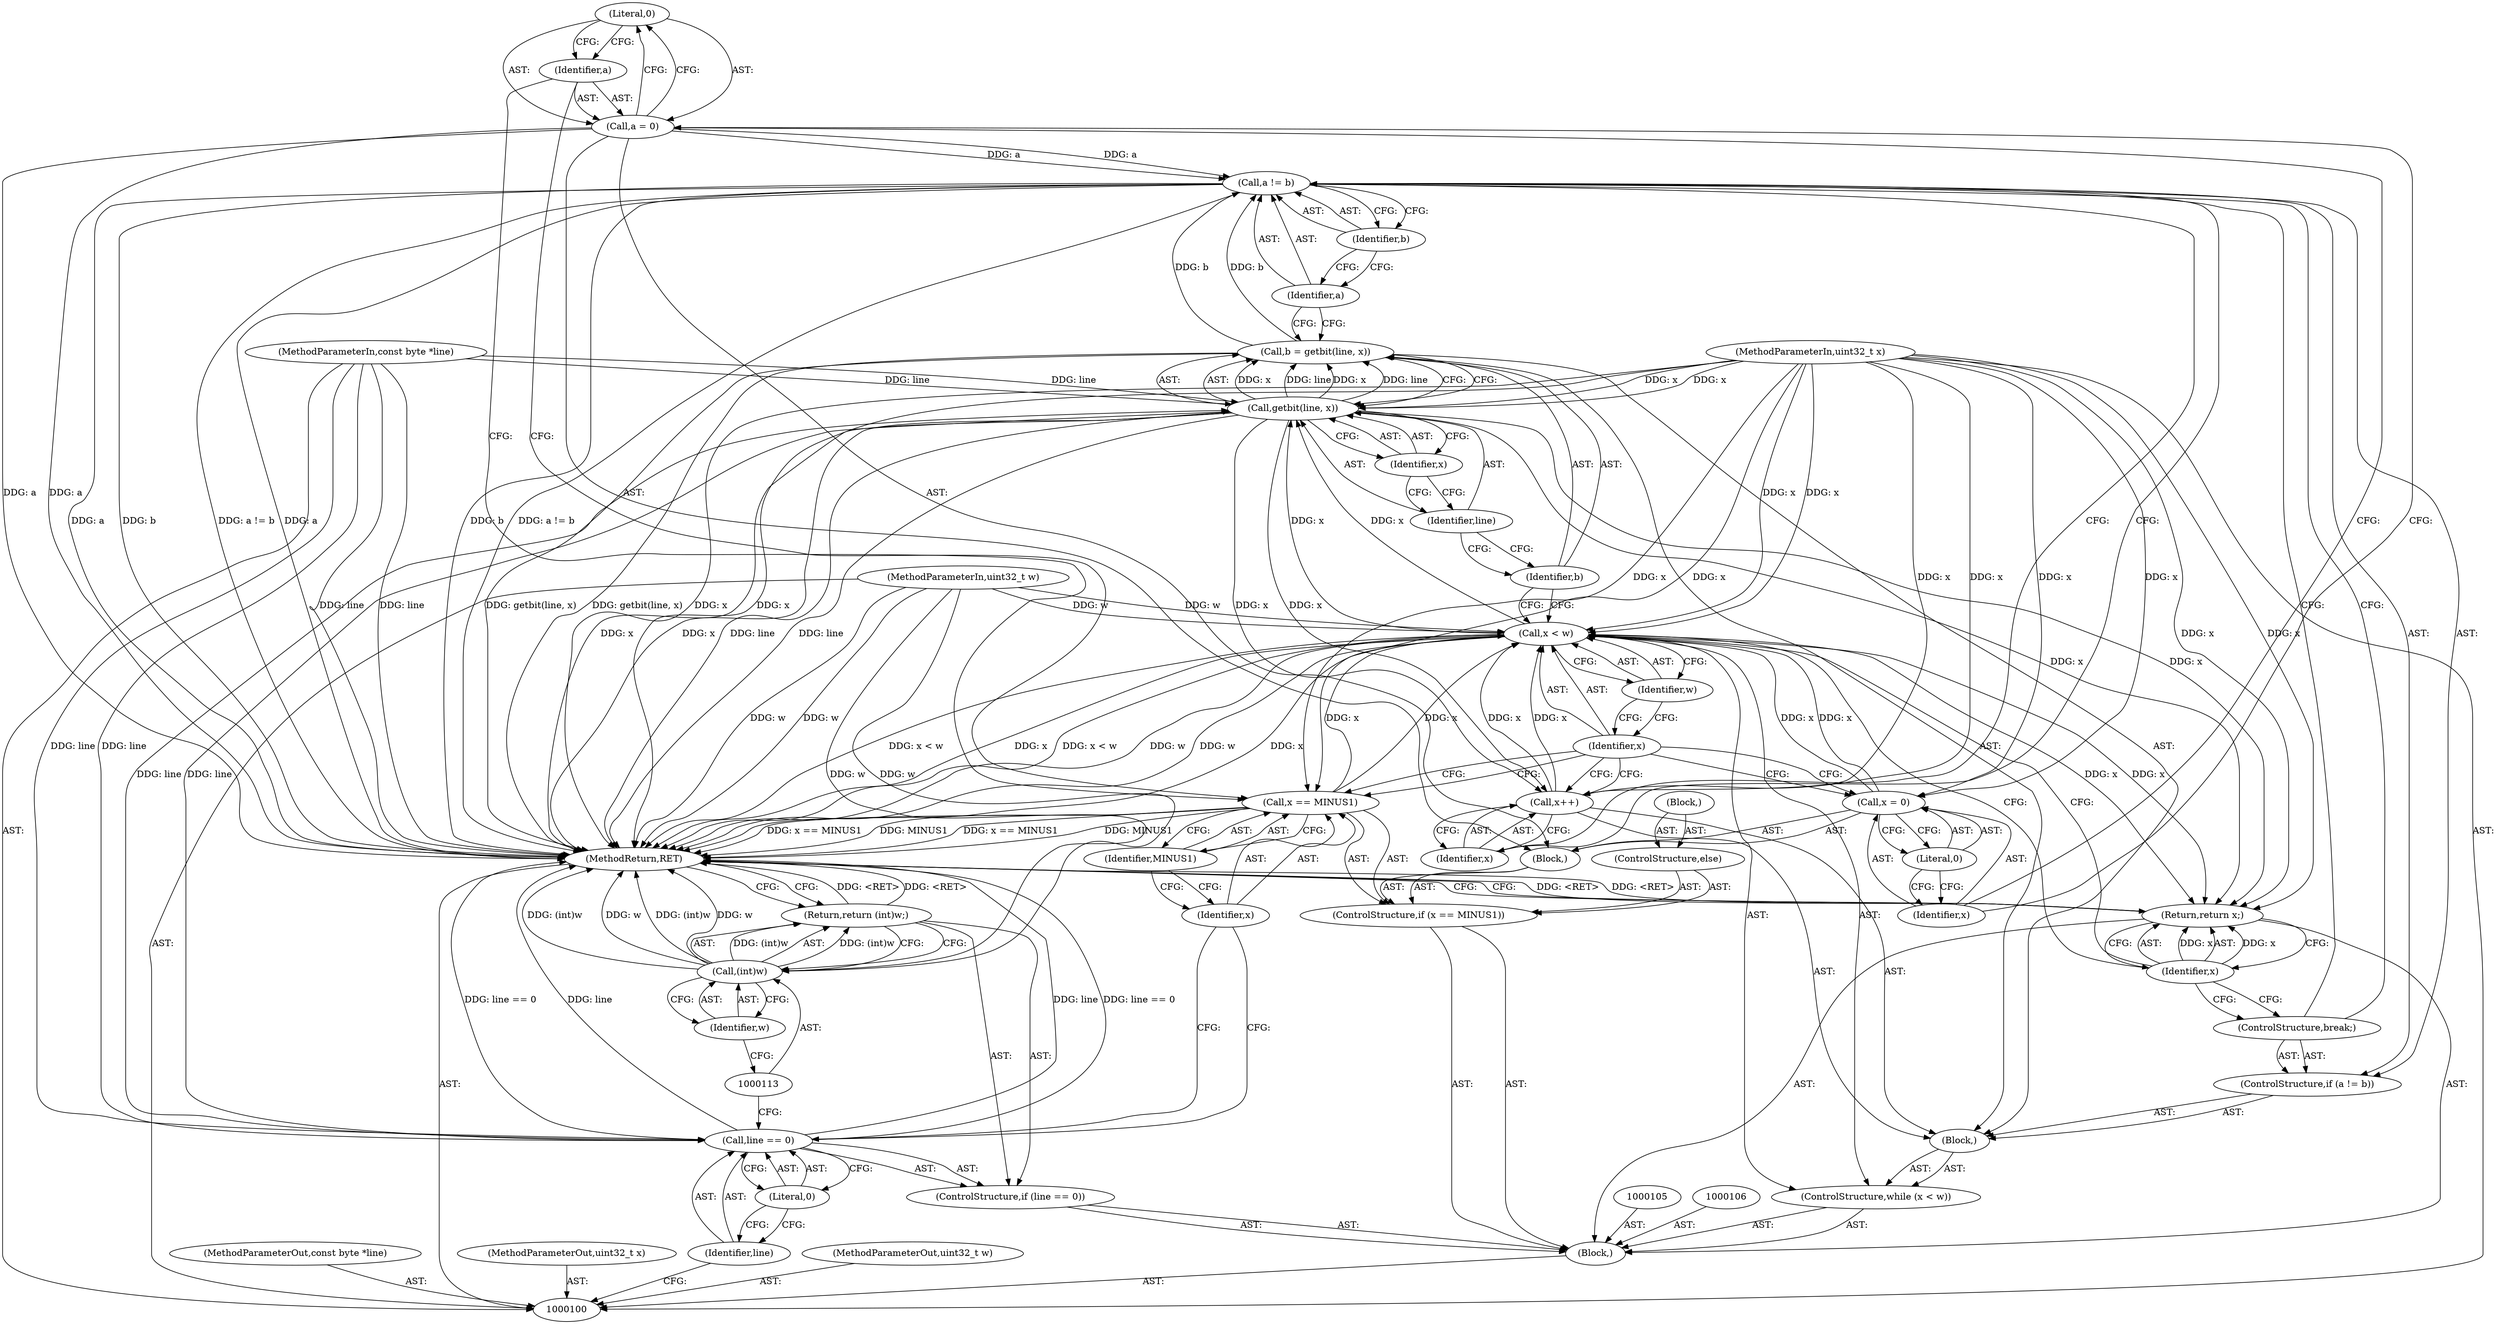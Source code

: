 digraph "0_ghostscript_e698d5c11d27212aa1098bc5b1673a3378563092_8" {
"1000122" [label="(Literal,0)"];
"1000120" [label="(Call,a = 0)"];
"1000121" [label="(Identifier,a)"];
"1000125" [label="(Literal,0)"];
"1000123" [label="(Call,x = 0)"];
"1000124" [label="(Identifier,x)"];
"1000127" [label="(Block,)"];
"1000126" [label="(ControlStructure,else)"];
"1000129" [label="(Call,x < w)"];
"1000130" [label="(Identifier,x)"];
"1000131" [label="(Identifier,w)"];
"1000132" [label="(Block,)"];
"1000128" [label="(ControlStructure,while (x < w))"];
"1000135" [label="(Call,getbit(line, x))"];
"1000136" [label="(Identifier,line)"];
"1000137" [label="(Identifier,x)"];
"1000133" [label="(Call,b = getbit(line, x))"];
"1000134" [label="(Identifier,b)"];
"1000139" [label="(Call,a != b)"];
"1000140" [label="(Identifier,a)"];
"1000141" [label="(Identifier,b)"];
"1000138" [label="(ControlStructure,if (a != b))"];
"1000142" [label="(ControlStructure,break;)"];
"1000143" [label="(Call,x++)"];
"1000144" [label="(Identifier,x)"];
"1000147" [label="(MethodReturn,RET)"];
"1000101" [label="(MethodParameterIn,const byte *line)"];
"1000188" [label="(MethodParameterOut,const byte *line)"];
"1000102" [label="(MethodParameterIn,uint32_t x)"];
"1000189" [label="(MethodParameterOut,uint32_t x)"];
"1000103" [label="(MethodParameterIn,uint32_t w)"];
"1000190" [label="(MethodParameterOut,uint32_t w)"];
"1000146" [label="(Identifier,x)"];
"1000145" [label="(Return,return x;)"];
"1000104" [label="(Block,)"];
"1000110" [label="(Literal,0)"];
"1000107" [label="(ControlStructure,if (line == 0))"];
"1000108" [label="(Call,line == 0)"];
"1000109" [label="(Identifier,line)"];
"1000112" [label="(Call,(int)w)"];
"1000114" [label="(Identifier,w)"];
"1000111" [label="(Return,return (int)w;)"];
"1000118" [label="(Identifier,MINUS1)"];
"1000119" [label="(Block,)"];
"1000115" [label="(ControlStructure,if (x == MINUS1))"];
"1000116" [label="(Call,x == MINUS1)"];
"1000117" [label="(Identifier,x)"];
"1000122" -> "1000120"  [label="AST: "];
"1000122" -> "1000121"  [label="CFG: "];
"1000120" -> "1000122"  [label="CFG: "];
"1000120" -> "1000119"  [label="AST: "];
"1000120" -> "1000122"  [label="CFG: "];
"1000121" -> "1000120"  [label="AST: "];
"1000122" -> "1000120"  [label="AST: "];
"1000124" -> "1000120"  [label="CFG: "];
"1000120" -> "1000147"  [label="DDG: a"];
"1000120" -> "1000139"  [label="DDG: a"];
"1000121" -> "1000120"  [label="AST: "];
"1000121" -> "1000116"  [label="CFG: "];
"1000122" -> "1000121"  [label="CFG: "];
"1000125" -> "1000123"  [label="AST: "];
"1000125" -> "1000124"  [label="CFG: "];
"1000123" -> "1000125"  [label="CFG: "];
"1000123" -> "1000119"  [label="AST: "];
"1000123" -> "1000125"  [label="CFG: "];
"1000124" -> "1000123"  [label="AST: "];
"1000125" -> "1000123"  [label="AST: "];
"1000130" -> "1000123"  [label="CFG: "];
"1000102" -> "1000123"  [label="DDG: x"];
"1000123" -> "1000129"  [label="DDG: x"];
"1000124" -> "1000123"  [label="AST: "];
"1000124" -> "1000120"  [label="CFG: "];
"1000125" -> "1000124"  [label="CFG: "];
"1000127" -> "1000126"  [label="AST: "];
"1000126" -> "1000115"  [label="AST: "];
"1000127" -> "1000126"  [label="AST: "];
"1000129" -> "1000128"  [label="AST: "];
"1000129" -> "1000131"  [label="CFG: "];
"1000130" -> "1000129"  [label="AST: "];
"1000131" -> "1000129"  [label="AST: "];
"1000134" -> "1000129"  [label="CFG: "];
"1000146" -> "1000129"  [label="CFG: "];
"1000129" -> "1000147"  [label="DDG: x"];
"1000129" -> "1000147"  [label="DDG: w"];
"1000129" -> "1000147"  [label="DDG: x < w"];
"1000116" -> "1000129"  [label="DDG: x"];
"1000143" -> "1000129"  [label="DDG: x"];
"1000123" -> "1000129"  [label="DDG: x"];
"1000102" -> "1000129"  [label="DDG: x"];
"1000103" -> "1000129"  [label="DDG: w"];
"1000129" -> "1000135"  [label="DDG: x"];
"1000129" -> "1000145"  [label="DDG: x"];
"1000130" -> "1000129"  [label="AST: "];
"1000130" -> "1000143"  [label="CFG: "];
"1000130" -> "1000123"  [label="CFG: "];
"1000130" -> "1000116"  [label="CFG: "];
"1000131" -> "1000130"  [label="CFG: "];
"1000131" -> "1000129"  [label="AST: "];
"1000131" -> "1000130"  [label="CFG: "];
"1000129" -> "1000131"  [label="CFG: "];
"1000132" -> "1000128"  [label="AST: "];
"1000133" -> "1000132"  [label="AST: "];
"1000138" -> "1000132"  [label="AST: "];
"1000143" -> "1000132"  [label="AST: "];
"1000128" -> "1000104"  [label="AST: "];
"1000129" -> "1000128"  [label="AST: "];
"1000132" -> "1000128"  [label="AST: "];
"1000135" -> "1000133"  [label="AST: "];
"1000135" -> "1000137"  [label="CFG: "];
"1000136" -> "1000135"  [label="AST: "];
"1000137" -> "1000135"  [label="AST: "];
"1000133" -> "1000135"  [label="CFG: "];
"1000135" -> "1000147"  [label="DDG: line"];
"1000135" -> "1000147"  [label="DDG: x"];
"1000135" -> "1000133"  [label="DDG: line"];
"1000135" -> "1000133"  [label="DDG: x"];
"1000108" -> "1000135"  [label="DDG: line"];
"1000101" -> "1000135"  [label="DDG: line"];
"1000129" -> "1000135"  [label="DDG: x"];
"1000102" -> "1000135"  [label="DDG: x"];
"1000135" -> "1000143"  [label="DDG: x"];
"1000135" -> "1000145"  [label="DDG: x"];
"1000136" -> "1000135"  [label="AST: "];
"1000136" -> "1000134"  [label="CFG: "];
"1000137" -> "1000136"  [label="CFG: "];
"1000137" -> "1000135"  [label="AST: "];
"1000137" -> "1000136"  [label="CFG: "];
"1000135" -> "1000137"  [label="CFG: "];
"1000133" -> "1000132"  [label="AST: "];
"1000133" -> "1000135"  [label="CFG: "];
"1000134" -> "1000133"  [label="AST: "];
"1000135" -> "1000133"  [label="AST: "];
"1000140" -> "1000133"  [label="CFG: "];
"1000133" -> "1000147"  [label="DDG: getbit(line, x)"];
"1000135" -> "1000133"  [label="DDG: line"];
"1000135" -> "1000133"  [label="DDG: x"];
"1000133" -> "1000139"  [label="DDG: b"];
"1000134" -> "1000133"  [label="AST: "];
"1000134" -> "1000129"  [label="CFG: "];
"1000136" -> "1000134"  [label="CFG: "];
"1000139" -> "1000138"  [label="AST: "];
"1000139" -> "1000141"  [label="CFG: "];
"1000140" -> "1000139"  [label="AST: "];
"1000141" -> "1000139"  [label="AST: "];
"1000142" -> "1000139"  [label="CFG: "];
"1000144" -> "1000139"  [label="CFG: "];
"1000139" -> "1000147"  [label="DDG: a"];
"1000139" -> "1000147"  [label="DDG: b"];
"1000139" -> "1000147"  [label="DDG: a != b"];
"1000120" -> "1000139"  [label="DDG: a"];
"1000133" -> "1000139"  [label="DDG: b"];
"1000140" -> "1000139"  [label="AST: "];
"1000140" -> "1000133"  [label="CFG: "];
"1000141" -> "1000140"  [label="CFG: "];
"1000141" -> "1000139"  [label="AST: "];
"1000141" -> "1000140"  [label="CFG: "];
"1000139" -> "1000141"  [label="CFG: "];
"1000138" -> "1000132"  [label="AST: "];
"1000139" -> "1000138"  [label="AST: "];
"1000142" -> "1000138"  [label="AST: "];
"1000142" -> "1000138"  [label="AST: "];
"1000142" -> "1000139"  [label="CFG: "];
"1000146" -> "1000142"  [label="CFG: "];
"1000143" -> "1000132"  [label="AST: "];
"1000143" -> "1000144"  [label="CFG: "];
"1000144" -> "1000143"  [label="AST: "];
"1000130" -> "1000143"  [label="CFG: "];
"1000143" -> "1000129"  [label="DDG: x"];
"1000135" -> "1000143"  [label="DDG: x"];
"1000102" -> "1000143"  [label="DDG: x"];
"1000144" -> "1000143"  [label="AST: "];
"1000144" -> "1000139"  [label="CFG: "];
"1000143" -> "1000144"  [label="CFG: "];
"1000147" -> "1000100"  [label="AST: "];
"1000147" -> "1000111"  [label="CFG: "];
"1000147" -> "1000145"  [label="CFG: "];
"1000145" -> "1000147"  [label="DDG: <RET>"];
"1000111" -> "1000147"  [label="DDG: <RET>"];
"1000129" -> "1000147"  [label="DDG: x"];
"1000129" -> "1000147"  [label="DDG: w"];
"1000129" -> "1000147"  [label="DDG: x < w"];
"1000108" -> "1000147"  [label="DDG: line == 0"];
"1000108" -> "1000147"  [label="DDG: line"];
"1000112" -> "1000147"  [label="DDG: w"];
"1000112" -> "1000147"  [label="DDG: (int)w"];
"1000139" -> "1000147"  [label="DDG: a"];
"1000139" -> "1000147"  [label="DDG: b"];
"1000139" -> "1000147"  [label="DDG: a != b"];
"1000120" -> "1000147"  [label="DDG: a"];
"1000116" -> "1000147"  [label="DDG: MINUS1"];
"1000116" -> "1000147"  [label="DDG: x == MINUS1"];
"1000103" -> "1000147"  [label="DDG: w"];
"1000102" -> "1000147"  [label="DDG: x"];
"1000133" -> "1000147"  [label="DDG: getbit(line, x)"];
"1000101" -> "1000147"  [label="DDG: line"];
"1000135" -> "1000147"  [label="DDG: line"];
"1000135" -> "1000147"  [label="DDG: x"];
"1000101" -> "1000100"  [label="AST: "];
"1000101" -> "1000147"  [label="DDG: line"];
"1000101" -> "1000108"  [label="DDG: line"];
"1000101" -> "1000135"  [label="DDG: line"];
"1000188" -> "1000100"  [label="AST: "];
"1000102" -> "1000100"  [label="AST: "];
"1000102" -> "1000147"  [label="DDG: x"];
"1000102" -> "1000116"  [label="DDG: x"];
"1000102" -> "1000123"  [label="DDG: x"];
"1000102" -> "1000129"  [label="DDG: x"];
"1000102" -> "1000135"  [label="DDG: x"];
"1000102" -> "1000143"  [label="DDG: x"];
"1000102" -> "1000145"  [label="DDG: x"];
"1000189" -> "1000100"  [label="AST: "];
"1000103" -> "1000100"  [label="AST: "];
"1000103" -> "1000147"  [label="DDG: w"];
"1000103" -> "1000112"  [label="DDG: w"];
"1000103" -> "1000129"  [label="DDG: w"];
"1000190" -> "1000100"  [label="AST: "];
"1000146" -> "1000145"  [label="AST: "];
"1000146" -> "1000129"  [label="CFG: "];
"1000146" -> "1000142"  [label="CFG: "];
"1000145" -> "1000146"  [label="CFG: "];
"1000146" -> "1000145"  [label="DDG: x"];
"1000145" -> "1000104"  [label="AST: "];
"1000145" -> "1000146"  [label="CFG: "];
"1000146" -> "1000145"  [label="AST: "];
"1000147" -> "1000145"  [label="CFG: "];
"1000145" -> "1000147"  [label="DDG: <RET>"];
"1000146" -> "1000145"  [label="DDG: x"];
"1000129" -> "1000145"  [label="DDG: x"];
"1000135" -> "1000145"  [label="DDG: x"];
"1000102" -> "1000145"  [label="DDG: x"];
"1000104" -> "1000100"  [label="AST: "];
"1000105" -> "1000104"  [label="AST: "];
"1000106" -> "1000104"  [label="AST: "];
"1000107" -> "1000104"  [label="AST: "];
"1000115" -> "1000104"  [label="AST: "];
"1000128" -> "1000104"  [label="AST: "];
"1000145" -> "1000104"  [label="AST: "];
"1000110" -> "1000108"  [label="AST: "];
"1000110" -> "1000109"  [label="CFG: "];
"1000108" -> "1000110"  [label="CFG: "];
"1000107" -> "1000104"  [label="AST: "];
"1000108" -> "1000107"  [label="AST: "];
"1000111" -> "1000107"  [label="AST: "];
"1000108" -> "1000107"  [label="AST: "];
"1000108" -> "1000110"  [label="CFG: "];
"1000109" -> "1000108"  [label="AST: "];
"1000110" -> "1000108"  [label="AST: "];
"1000113" -> "1000108"  [label="CFG: "];
"1000117" -> "1000108"  [label="CFG: "];
"1000108" -> "1000147"  [label="DDG: line == 0"];
"1000108" -> "1000147"  [label="DDG: line"];
"1000101" -> "1000108"  [label="DDG: line"];
"1000108" -> "1000135"  [label="DDG: line"];
"1000109" -> "1000108"  [label="AST: "];
"1000109" -> "1000100"  [label="CFG: "];
"1000110" -> "1000109"  [label="CFG: "];
"1000112" -> "1000111"  [label="AST: "];
"1000112" -> "1000114"  [label="CFG: "];
"1000113" -> "1000112"  [label="AST: "];
"1000114" -> "1000112"  [label="AST: "];
"1000111" -> "1000112"  [label="CFG: "];
"1000112" -> "1000147"  [label="DDG: w"];
"1000112" -> "1000147"  [label="DDG: (int)w"];
"1000112" -> "1000111"  [label="DDG: (int)w"];
"1000103" -> "1000112"  [label="DDG: w"];
"1000114" -> "1000112"  [label="AST: "];
"1000114" -> "1000113"  [label="CFG: "];
"1000112" -> "1000114"  [label="CFG: "];
"1000111" -> "1000107"  [label="AST: "];
"1000111" -> "1000112"  [label="CFG: "];
"1000112" -> "1000111"  [label="AST: "];
"1000147" -> "1000111"  [label="CFG: "];
"1000111" -> "1000147"  [label="DDG: <RET>"];
"1000112" -> "1000111"  [label="DDG: (int)w"];
"1000118" -> "1000116"  [label="AST: "];
"1000118" -> "1000117"  [label="CFG: "];
"1000116" -> "1000118"  [label="CFG: "];
"1000119" -> "1000115"  [label="AST: "];
"1000120" -> "1000119"  [label="AST: "];
"1000123" -> "1000119"  [label="AST: "];
"1000115" -> "1000104"  [label="AST: "];
"1000116" -> "1000115"  [label="AST: "];
"1000119" -> "1000115"  [label="AST: "];
"1000126" -> "1000115"  [label="AST: "];
"1000116" -> "1000115"  [label="AST: "];
"1000116" -> "1000118"  [label="CFG: "];
"1000117" -> "1000116"  [label="AST: "];
"1000118" -> "1000116"  [label="AST: "];
"1000121" -> "1000116"  [label="CFG: "];
"1000130" -> "1000116"  [label="CFG: "];
"1000116" -> "1000147"  [label="DDG: MINUS1"];
"1000116" -> "1000147"  [label="DDG: x == MINUS1"];
"1000102" -> "1000116"  [label="DDG: x"];
"1000116" -> "1000129"  [label="DDG: x"];
"1000117" -> "1000116"  [label="AST: "];
"1000117" -> "1000108"  [label="CFG: "];
"1000118" -> "1000117"  [label="CFG: "];
}
